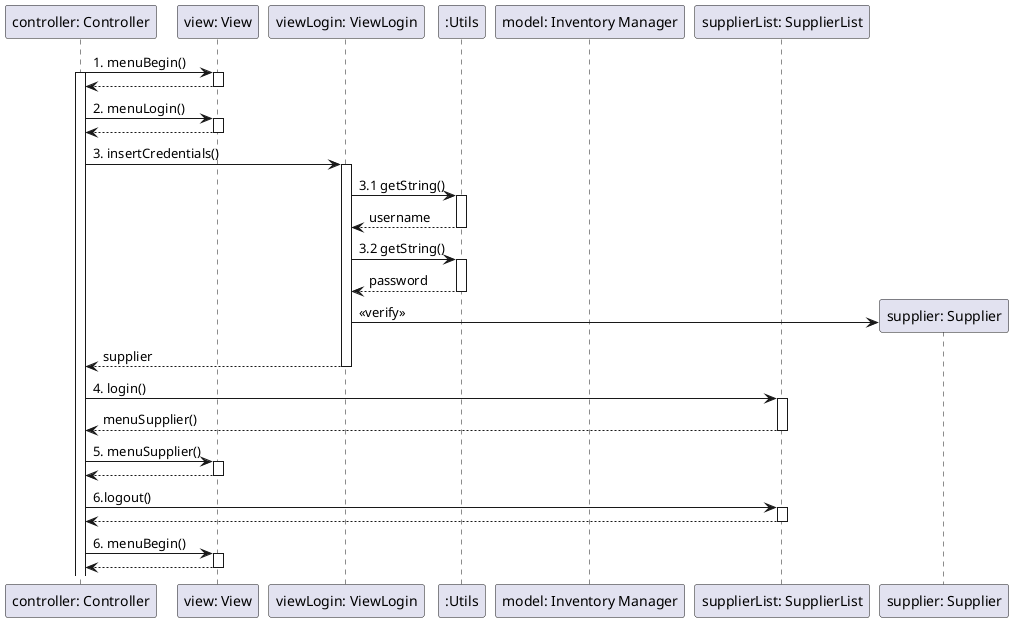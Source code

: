 @startuml
participant "controller: Controller" as A
participant "view: View" as B
participant "viewLogin: ViewLogin" as C
participant ":Utils" as D
participant "model: Inventory Manager" as E
participant "supplierList: SupplierList" as F

A -> B: 1. menuBegin()
activate A
activate B
return
deactivate B

A -> B: 2. menuLogin()
activate B
return
deactivate B

A -> C: 3. insertCredentials()
activate C
C -> D: 3.1 getString()
activate D
return username
deactivate D
C -> D: 3.2 getString()
activate D
return password
deactivate D
C -> "supplier: Supplier" ** : <<verify>>
C --> A: supplier
deactivate C
A -> F: 4. login()
activate F
return menuSupplier()
deactivate F


A -> B: 5. menuSupplier()
activate B
return
deactivate B
A -> F: 6.logout()
activate F
return
deactivate F
A -> B: 6. menuBegin()
activate B
return
deactivate B

@enduml